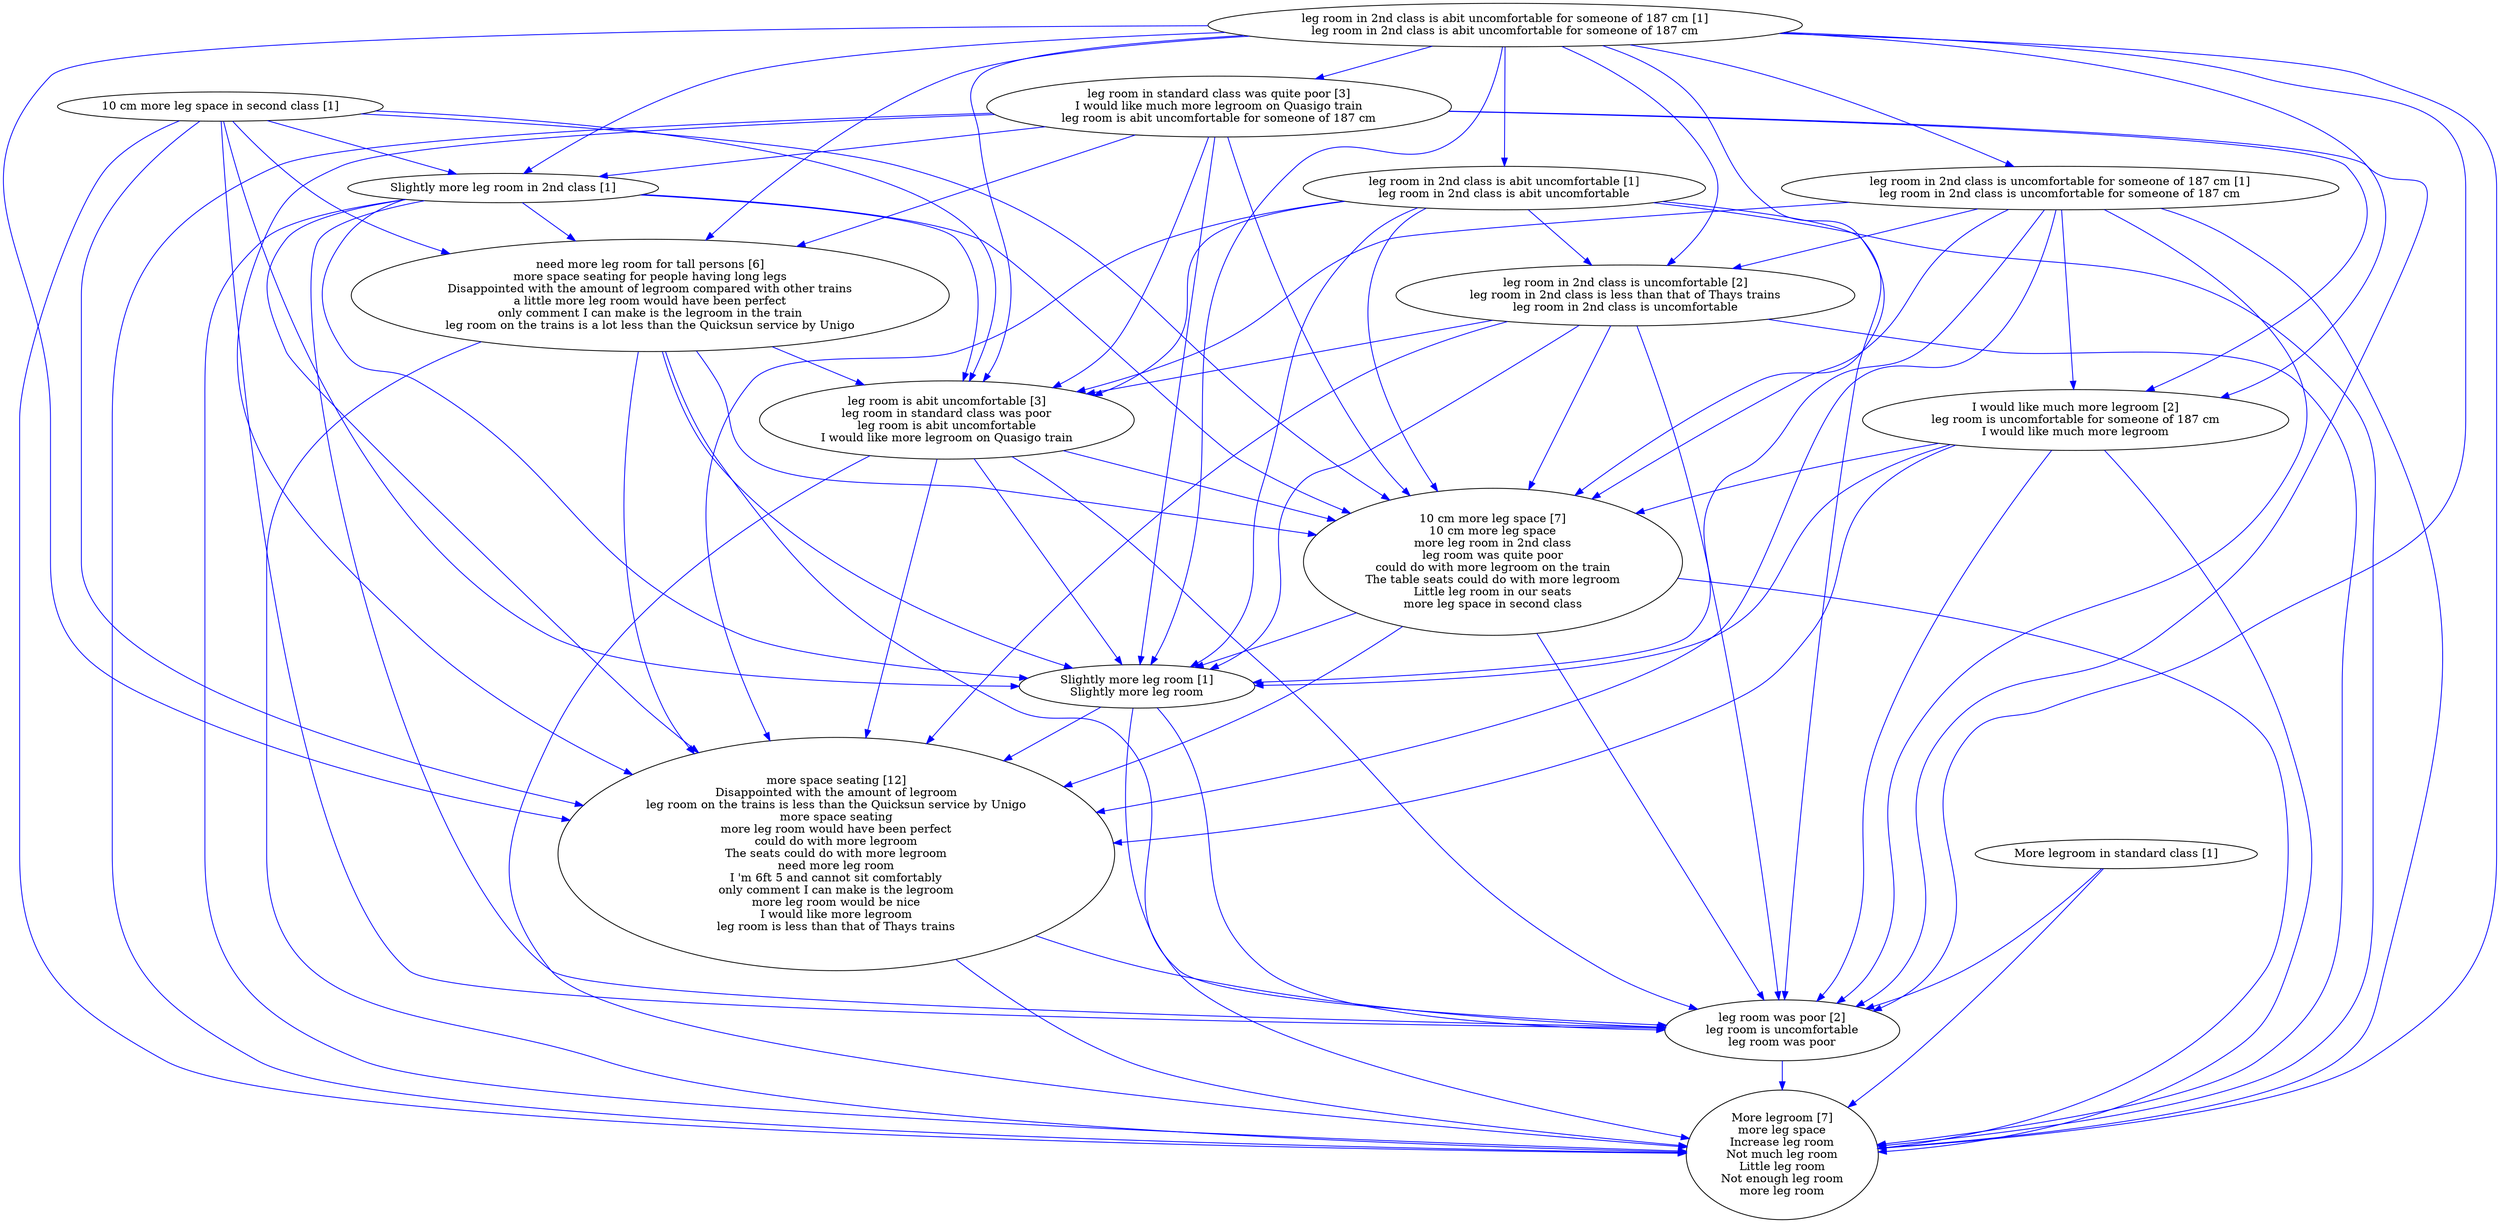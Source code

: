 digraph collapsedGraph {
"more space seating [12]\nDisappointed with the amount of legroom\nleg room on the trains is less than the Quicksun service by Unigo\nmore space seating\nmore leg room would have been perfect\ncould do with more legroom\nThe seats could do with more legroom\nneed more leg room\nI 'm 6ft 5 and cannot sit comfortably\nonly comment I can make is the legroom\nmore leg room would be nice\nI would like more legroom\nleg room is less than that of Thays trains""leg room in standard class was quite poor [3]\nI would like much more legroom on Quasigo train\nleg room is abit uncomfortable for someone of 187 cm""need more leg room for tall persons [6]\nmore space seating for people having long legs\nDisappointed with the amount of legroom compared with other trains\na little more leg room would have been perfect\nonly comment I can make is the legroom in the train\nleg room on the trains is a lot less than the Quicksun service by Unigo""leg room was poor [2]\nleg room is uncomfortable\nleg room was poor""More legroom [7]\nmore leg space\nIncrease leg room\nNot much leg room\nLittle leg room\nNot enough leg room\nmore leg room""I would like much more legroom [2]\nleg room is uncomfortable for someone of 187 cm\nI would like much more legroom""leg room is abit uncomfortable [3]\nleg room in standard class was poor\nleg room is abit uncomfortable\nI would like more legroom on Quasigo train""10 cm more leg space [7]\n10 cm more leg space\nmore leg room in 2nd class\nleg room was quite poor\ncould do with more legroom on the train\nThe table seats could do with more legroom\nLittle leg room in our seats\nmore leg space in second class""leg room in 2nd class is uncomfortable [2]\nleg room in 2nd class is less than that of Thays trains\nleg room in 2nd class is uncomfortable""10 cm more leg space in second class [1]""More legroom in standard class [1]""Slightly more leg room in 2nd class [1]""Slightly more leg room [1]\nSlightly more leg room""leg room in 2nd class is abit uncomfortable for someone of 187 cm [1]\nleg room in 2nd class is abit uncomfortable for someone of 187 cm""leg room in 2nd class is abit uncomfortable [1]\nleg room in 2nd class is abit uncomfortable""leg room in 2nd class is uncomfortable for someone of 187 cm [1]\nleg room in 2nd class is uncomfortable for someone of 187 cm""leg room is abit uncomfortable [3]\nleg room in standard class was poor\nleg room is abit uncomfortable\nI would like more legroom on Quasigo train" -> "more space seating [12]\nDisappointed with the amount of legroom\nleg room on the trains is less than the Quicksun service by Unigo\nmore space seating\nmore leg room would have been perfect\ncould do with more legroom\nThe seats could do with more legroom\nneed more leg room\nI 'm 6ft 5 and cannot sit comfortably\nonly comment I can make is the legroom\nmore leg room would be nice\nI would like more legroom\nleg room is less than that of Thays trains" [color=blue]
"leg room is abit uncomfortable [3]\nleg room in standard class was poor\nleg room is abit uncomfortable\nI would like more legroom on Quasigo train" -> "More legroom [7]\nmore leg space\nIncrease leg room\nNot much leg room\nLittle leg room\nNot enough leg room\nmore leg room" [color=blue]
"leg room in 2nd class is abit uncomfortable [1]\nleg room in 2nd class is abit uncomfortable" -> "leg room is abit uncomfortable [3]\nleg room in standard class was poor\nleg room is abit uncomfortable\nI would like more legroom on Quasigo train" [color=blue]
"leg room in 2nd class is abit uncomfortable [1]\nleg room in 2nd class is abit uncomfortable" -> "More legroom [7]\nmore leg space\nIncrease leg room\nNot much leg room\nLittle leg room\nNot enough leg room\nmore leg room" [color=blue]
"leg room in 2nd class is abit uncomfortable [1]\nleg room in 2nd class is abit uncomfortable" -> "10 cm more leg space [7]\n10 cm more leg space\nmore leg room in 2nd class\nleg room was quite poor\ncould do with more legroom on the train\nThe table seats could do with more legroom\nLittle leg room in our seats\nmore leg space in second class" [color=blue]
"leg room in 2nd class is abit uncomfortable [1]\nleg room in 2nd class is abit uncomfortable" -> "more space seating [12]\nDisappointed with the amount of legroom\nleg room on the trains is less than the Quicksun service by Unigo\nmore space seating\nmore leg room would have been perfect\ncould do with more legroom\nThe seats could do with more legroom\nneed more leg room\nI 'm 6ft 5 and cannot sit comfortably\nonly comment I can make is the legroom\nmore leg room would be nice\nI would like more legroom\nleg room is less than that of Thays trains" [color=blue]
"I would like much more legroom [2]\nleg room is uncomfortable for someone of 187 cm\nI would like much more legroom" -> "More legroom [7]\nmore leg space\nIncrease leg room\nNot much leg room\nLittle leg room\nNot enough leg room\nmore leg room" [color=blue]
"leg room in standard class was quite poor [3]\nI would like much more legroom on Quasigo train\nleg room is abit uncomfortable for someone of 187 cm" -> "Slightly more leg room [1]\nSlightly more leg room" [color=blue]
"need more leg room for tall persons [6]\nmore space seating for people having long legs\nDisappointed with the amount of legroom compared with other trains\na little more leg room would have been perfect\nonly comment I can make is the legroom in the train\nleg room on the trains is a lot less than the Quicksun service by Unigo" -> "More legroom [7]\nmore leg space\nIncrease leg room\nNot much leg room\nLittle leg room\nNot enough leg room\nmore leg room" [color=blue]
"I would like much more legroom [2]\nleg room is uncomfortable for someone of 187 cm\nI would like much more legroom" -> "10 cm more leg space [7]\n10 cm more leg space\nmore leg room in 2nd class\nleg room was quite poor\ncould do with more legroom on the train\nThe table seats could do with more legroom\nLittle leg room in our seats\nmore leg space in second class" [color=blue]
"I would like much more legroom [2]\nleg room is uncomfortable for someone of 187 cm\nI would like much more legroom" -> "more space seating [12]\nDisappointed with the amount of legroom\nleg room on the trains is less than the Quicksun service by Unigo\nmore space seating\nmore leg room would have been perfect\ncould do with more legroom\nThe seats could do with more legroom\nneed more leg room\nI 'm 6ft 5 and cannot sit comfortably\nonly comment I can make is the legroom\nmore leg room would be nice\nI would like more legroom\nleg room is less than that of Thays trains" [color=blue]
"leg room in standard class was quite poor [3]\nI would like much more legroom on Quasigo train\nleg room is abit uncomfortable for someone of 187 cm" -> "more space seating [12]\nDisappointed with the amount of legroom\nleg room on the trains is less than the Quicksun service by Unigo\nmore space seating\nmore leg room would have been perfect\ncould do with more legroom\nThe seats could do with more legroom\nneed more leg room\nI 'm 6ft 5 and cannot sit comfortably\nonly comment I can make is the legroom\nmore leg room would be nice\nI would like more legroom\nleg room is less than that of Thays trains" [color=blue]
"leg room in standard class was quite poor [3]\nI would like much more legroom on Quasigo train\nleg room is abit uncomfortable for someone of 187 cm" -> "leg room is abit uncomfortable [3]\nleg room in standard class was poor\nleg room is abit uncomfortable\nI would like more legroom on Quasigo train" [color=blue]
"leg room in standard class was quite poor [3]\nI would like much more legroom on Quasigo train\nleg room is abit uncomfortable for someone of 187 cm" -> "10 cm more leg space [7]\n10 cm more leg space\nmore leg room in 2nd class\nleg room was quite poor\ncould do with more legroom on the train\nThe table seats could do with more legroom\nLittle leg room in our seats\nmore leg space in second class" [color=blue]
"more space seating [12]\nDisappointed with the amount of legroom\nleg room on the trains is less than the Quicksun service by Unigo\nmore space seating\nmore leg room would have been perfect\ncould do with more legroom\nThe seats could do with more legroom\nneed more leg room\nI 'm 6ft 5 and cannot sit comfortably\nonly comment I can make is the legroom\nmore leg room would be nice\nI would like more legroom\nleg room is less than that of Thays trains" -> "More legroom [7]\nmore leg space\nIncrease leg room\nNot much leg room\nLittle leg room\nNot enough leg room\nmore leg room" [color=blue]
"10 cm more leg space [7]\n10 cm more leg space\nmore leg room in 2nd class\nleg room was quite poor\ncould do with more legroom on the train\nThe table seats could do with more legroom\nLittle leg room in our seats\nmore leg space in second class" -> "More legroom [7]\nmore leg space\nIncrease leg room\nNot much leg room\nLittle leg room\nNot enough leg room\nmore leg room" [color=blue]
"need more leg room for tall persons [6]\nmore space seating for people having long legs\nDisappointed with the amount of legroom compared with other trains\na little more leg room would have been perfect\nonly comment I can make is the legroom in the train\nleg room on the trains is a lot less than the Quicksun service by Unigo" -> "more space seating [12]\nDisappointed with the amount of legroom\nleg room on the trains is less than the Quicksun service by Unigo\nmore space seating\nmore leg room would have been perfect\ncould do with more legroom\nThe seats could do with more legroom\nneed more leg room\nI 'm 6ft 5 and cannot sit comfortably\nonly comment I can make is the legroom\nmore leg room would be nice\nI would like more legroom\nleg room is less than that of Thays trains" [color=blue]
"need more leg room for tall persons [6]\nmore space seating for people having long legs\nDisappointed with the amount of legroom compared with other trains\na little more leg room would have been perfect\nonly comment I can make is the legroom in the train\nleg room on the trains is a lot less than the Quicksun service by Unigo" -> "10 cm more leg space [7]\n10 cm more leg space\nmore leg room in 2nd class\nleg room was quite poor\ncould do with more legroom on the train\nThe table seats could do with more legroom\nLittle leg room in our seats\nmore leg space in second class" [color=blue]
"need more leg room for tall persons [6]\nmore space seating for people having long legs\nDisappointed with the amount of legroom compared with other trains\na little more leg room would have been perfect\nonly comment I can make is the legroom in the train\nleg room on the trains is a lot less than the Quicksun service by Unigo" -> "leg room was poor [2]\nleg room is uncomfortable\nleg room was poor" [color=blue]
"need more leg room for tall persons [6]\nmore space seating for people having long legs\nDisappointed with the amount of legroom compared with other trains\na little more leg room would have been perfect\nonly comment I can make is the legroom in the train\nleg room on the trains is a lot less than the Quicksun service by Unigo" -> "Slightly more leg room [1]\nSlightly more leg room" [color=blue]
"leg room in 2nd class is abit uncomfortable for someone of 187 cm [1]\nleg room in 2nd class is abit uncomfortable for someone of 187 cm" -> "10 cm more leg space [7]\n10 cm more leg space\nmore leg room in 2nd class\nleg room was quite poor\ncould do with more legroom on the train\nThe table seats could do with more legroom\nLittle leg room in our seats\nmore leg space in second class" [color=blue]
"leg room in 2nd class is abit uncomfortable for someone of 187 cm [1]\nleg room in 2nd class is abit uncomfortable for someone of 187 cm" -> "more space seating [12]\nDisappointed with the amount of legroom\nleg room on the trains is less than the Quicksun service by Unigo\nmore space seating\nmore leg room would have been perfect\ncould do with more legroom\nThe seats could do with more legroom\nneed more leg room\nI 'm 6ft 5 and cannot sit comfortably\nonly comment I can make is the legroom\nmore leg room would be nice\nI would like more legroom\nleg room is less than that of Thays trains" [color=blue]
"leg room in 2nd class is abit uncomfortable for someone of 187 cm [1]\nleg room in 2nd class is abit uncomfortable for someone of 187 cm" -> "Slightly more leg room [1]\nSlightly more leg room" [color=blue]
"leg room in 2nd class is abit uncomfortable for someone of 187 cm [1]\nleg room in 2nd class is abit uncomfortable for someone of 187 cm" -> "leg room was poor [2]\nleg room is uncomfortable\nleg room was poor" [color=blue]
"Slightly more leg room in 2nd class [1]" -> "10 cm more leg space [7]\n10 cm more leg space\nmore leg room in 2nd class\nleg room was quite poor\ncould do with more legroom on the train\nThe table seats could do with more legroom\nLittle leg room in our seats\nmore leg space in second class" [color=blue]
"Slightly more leg room in 2nd class [1]" -> "leg room is abit uncomfortable [3]\nleg room in standard class was poor\nleg room is abit uncomfortable\nI would like more legroom on Quasigo train" [color=blue]
"Slightly more leg room in 2nd class [1]" -> "more space seating [12]\nDisappointed with the amount of legroom\nleg room on the trains is less than the Quicksun service by Unigo\nmore space seating\nmore leg room would have been perfect\ncould do with more legroom\nThe seats could do with more legroom\nneed more leg room\nI 'm 6ft 5 and cannot sit comfortably\nonly comment I can make is the legroom\nmore leg room would be nice\nI would like more legroom\nleg room is less than that of Thays trains" [color=blue]
"10 cm more leg space [7]\n10 cm more leg space\nmore leg room in 2nd class\nleg room was quite poor\ncould do with more legroom on the train\nThe table seats could do with more legroom\nLittle leg room in our seats\nmore leg space in second class" -> "more space seating [12]\nDisappointed with the amount of legroom\nleg room on the trains is less than the Quicksun service by Unigo\nmore space seating\nmore leg room would have been perfect\ncould do with more legroom\nThe seats could do with more legroom\nneed more leg room\nI 'm 6ft 5 and cannot sit comfortably\nonly comment I can make is the legroom\nmore leg room would be nice\nI would like more legroom\nleg room is less than that of Thays trains" [color=blue]
"more space seating [12]\nDisappointed with the amount of legroom\nleg room on the trains is less than the Quicksun service by Unigo\nmore space seating\nmore leg room would have been perfect\ncould do with more legroom\nThe seats could do with more legroom\nneed more leg room\nI 'm 6ft 5 and cannot sit comfortably\nonly comment I can make is the legroom\nmore leg room would be nice\nI would like more legroom\nleg room is less than that of Thays trains" -> "leg room was poor [2]\nleg room is uncomfortable\nleg room was poor" [color=blue]
"need more leg room for tall persons [6]\nmore space seating for people having long legs\nDisappointed with the amount of legroom compared with other trains\na little more leg room would have been perfect\nonly comment I can make is the legroom in the train\nleg room on the trains is a lot less than the Quicksun service by Unigo" -> "leg room is abit uncomfortable [3]\nleg room in standard class was poor\nleg room is abit uncomfortable\nI would like more legroom on Quasigo train" [color=blue]
"Slightly more leg room in 2nd class [1]" -> "More legroom [7]\nmore leg space\nIncrease leg room\nNot much leg room\nLittle leg room\nNot enough leg room\nmore leg room" [color=blue]
"leg room is abit uncomfortable [3]\nleg room in standard class was poor\nleg room is abit uncomfortable\nI would like more legroom on Quasigo train" -> "10 cm more leg space [7]\n10 cm more leg space\nmore leg room in 2nd class\nleg room was quite poor\ncould do with more legroom on the train\nThe table seats could do with more legroom\nLittle leg room in our seats\nmore leg space in second class" [color=blue]
"10 cm more leg space [7]\n10 cm more leg space\nmore leg room in 2nd class\nleg room was quite poor\ncould do with more legroom on the train\nThe table seats could do with more legroom\nLittle leg room in our seats\nmore leg space in second class" -> "leg room was poor [2]\nleg room is uncomfortable\nleg room was poor" [color=blue]
"10 cm more leg space in second class [1]" -> "leg room was poor [2]\nleg room is uncomfortable\nleg room was poor" [color=blue]
"10 cm more leg space in second class [1]" -> "more space seating [12]\nDisappointed with the amount of legroom\nleg room on the trains is less than the Quicksun service by Unigo\nmore space seating\nmore leg room would have been perfect\ncould do with more legroom\nThe seats could do with more legroom\nneed more leg room\nI 'm 6ft 5 and cannot sit comfortably\nonly comment I can make is the legroom\nmore leg room would be nice\nI would like more legroom\nleg room is less than that of Thays trains" [color=blue]
"10 cm more leg space in second class [1]" -> "Slightly more leg room [1]\nSlightly more leg room" [color=blue]
"I would like much more legroom [2]\nleg room is uncomfortable for someone of 187 cm\nI would like much more legroom" -> "leg room was poor [2]\nleg room is uncomfortable\nleg room was poor" [color=blue]
"10 cm more leg space in second class [1]" -> "10 cm more leg space [7]\n10 cm more leg space\nmore leg room in 2nd class\nleg room was quite poor\ncould do with more legroom on the train\nThe table seats could do with more legroom\nLittle leg room in our seats\nmore leg space in second class" [color=blue]
"10 cm more leg space in second class [1]" -> "leg room is abit uncomfortable [3]\nleg room in standard class was poor\nleg room is abit uncomfortable\nI would like more legroom on Quasigo train" [color=blue]
"leg room is abit uncomfortable [3]\nleg room in standard class was poor\nleg room is abit uncomfortable\nI would like more legroom on Quasigo train" -> "leg room was poor [2]\nleg room is uncomfortable\nleg room was poor" [color=blue]
"leg room in 2nd class is uncomfortable [2]\nleg room in 2nd class is less than that of Thays trains\nleg room in 2nd class is uncomfortable" -> "More legroom [7]\nmore leg space\nIncrease leg room\nNot much leg room\nLittle leg room\nNot enough leg room\nmore leg room" [color=blue]
"leg room in 2nd class is uncomfortable [2]\nleg room in 2nd class is less than that of Thays trains\nleg room in 2nd class is uncomfortable" -> "more space seating [12]\nDisappointed with the amount of legroom\nleg room on the trains is less than the Quicksun service by Unigo\nmore space seating\nmore leg room would have been perfect\ncould do with more legroom\nThe seats could do with more legroom\nneed more leg room\nI 'm 6ft 5 and cannot sit comfortably\nonly comment I can make is the legroom\nmore leg room would be nice\nI would like more legroom\nleg room is less than that of Thays trains" [color=blue]
"leg room in 2nd class is uncomfortable for someone of 187 cm [1]\nleg room in 2nd class is uncomfortable for someone of 187 cm" -> "more space seating [12]\nDisappointed with the amount of legroom\nleg room on the trains is less than the Quicksun service by Unigo\nmore space seating\nmore leg room would have been perfect\ncould do with more legroom\nThe seats could do with more legroom\nneed more leg room\nI 'm 6ft 5 and cannot sit comfortably\nonly comment I can make is the legroom\nmore leg room would be nice\nI would like more legroom\nleg room is less than that of Thays trains" [color=blue]
"leg room in 2nd class is uncomfortable for someone of 187 cm [1]\nleg room in 2nd class is uncomfortable for someone of 187 cm" -> "Slightly more leg room [1]\nSlightly more leg room" [color=blue]
"leg room in 2nd class is uncomfortable for someone of 187 cm [1]\nleg room in 2nd class is uncomfortable for someone of 187 cm" -> "leg room was poor [2]\nleg room is uncomfortable\nleg room was poor" [color=blue]
"leg room in 2nd class is uncomfortable for someone of 187 cm [1]\nleg room in 2nd class is uncomfortable for someone of 187 cm" -> "10 cm more leg space [7]\n10 cm more leg space\nmore leg room in 2nd class\nleg room was quite poor\ncould do with more legroom on the train\nThe table seats could do with more legroom\nLittle leg room in our seats\nmore leg space in second class" [color=blue]
"Slightly more leg room [1]\nSlightly more leg room" -> "more space seating [12]\nDisappointed with the amount of legroom\nleg room on the trains is less than the Quicksun service by Unigo\nmore space seating\nmore leg room would have been perfect\ncould do with more legroom\nThe seats could do with more legroom\nneed more leg room\nI 'm 6ft 5 and cannot sit comfortably\nonly comment I can make is the legroom\nmore leg room would be nice\nI would like more legroom\nleg room is less than that of Thays trains" [color=blue]
"Slightly more leg room [1]\nSlightly more leg room" -> "leg room was poor [2]\nleg room is uncomfortable\nleg room was poor" [color=blue]
"leg room in standard class was quite poor [3]\nI would like much more legroom on Quasigo train\nleg room is abit uncomfortable for someone of 187 cm" -> "need more leg room for tall persons [6]\nmore space seating for people having long legs\nDisappointed with the amount of legroom compared with other trains\na little more leg room would have been perfect\nonly comment I can make is the legroom in the train\nleg room on the trains is a lot less than the Quicksun service by Unigo" [color=blue]
"More legroom in standard class [1]" -> "More legroom [7]\nmore leg space\nIncrease leg room\nNot much leg room\nLittle leg room\nNot enough leg room\nmore leg room" [color=blue]
"More legroom in standard class [1]" -> "leg room was poor [2]\nleg room is uncomfortable\nleg room was poor" [color=blue]
"leg room in 2nd class is uncomfortable for someone of 187 cm [1]\nleg room in 2nd class is uncomfortable for someone of 187 cm" -> "More legroom [7]\nmore leg space\nIncrease leg room\nNot much leg room\nLittle leg room\nNot enough leg room\nmore leg room" [color=blue]
"leg room in standard class was quite poor [3]\nI would like much more legroom on Quasigo train\nleg room is abit uncomfortable for someone of 187 cm" -> "More legroom [7]\nmore leg space\nIncrease leg room\nNot much leg room\nLittle leg room\nNot enough leg room\nmore leg room" [color=blue]
"Slightly more leg room [1]\nSlightly more leg room" -> "More legroom [7]\nmore leg space\nIncrease leg room\nNot much leg room\nLittle leg room\nNot enough leg room\nmore leg room" [color=blue]
"leg room in standard class was quite poor [3]\nI would like much more legroom on Quasigo train\nleg room is abit uncomfortable for someone of 187 cm" -> "leg room was poor [2]\nleg room is uncomfortable\nleg room was poor" [color=blue]
"leg room in 2nd class is uncomfortable [2]\nleg room in 2nd class is less than that of Thays trains\nleg room in 2nd class is uncomfortable" -> "leg room is abit uncomfortable [3]\nleg room in standard class was poor\nleg room is abit uncomfortable\nI would like more legroom on Quasigo train" [color=blue]
"leg room in 2nd class is abit uncomfortable [1]\nleg room in 2nd class is abit uncomfortable" -> "Slightly more leg room [1]\nSlightly more leg room" [color=blue]
"leg room in 2nd class is abit uncomfortable [1]\nleg room in 2nd class is abit uncomfortable" -> "leg room was poor [2]\nleg room is uncomfortable\nleg room was poor" [color=blue]
"leg room was poor [2]\nleg room is uncomfortable\nleg room was poor" -> "More legroom [7]\nmore leg space\nIncrease leg room\nNot much leg room\nLittle leg room\nNot enough leg room\nmore leg room" [color=blue]
"leg room in 2nd class is uncomfortable for someone of 187 cm [1]\nleg room in 2nd class is uncomfortable for someone of 187 cm" -> "I would like much more legroom [2]\nleg room is uncomfortable for someone of 187 cm\nI would like much more legroom" [color=blue]
"10 cm more leg space in second class [1]" -> "need more leg room for tall persons [6]\nmore space seating for people having long legs\nDisappointed with the amount of legroom compared with other trains\na little more leg room would have been perfect\nonly comment I can make is the legroom in the train\nleg room on the trains is a lot less than the Quicksun service by Unigo" [color=blue]
"10 cm more leg space in second class [1]" -> "More legroom [7]\nmore leg space\nIncrease leg room\nNot much leg room\nLittle leg room\nNot enough leg room\nmore leg room" [color=blue]
"leg room in 2nd class is uncomfortable [2]\nleg room in 2nd class is less than that of Thays trains\nleg room in 2nd class is uncomfortable" -> "leg room was poor [2]\nleg room is uncomfortable\nleg room was poor" [color=blue]
"10 cm more leg space in second class [1]" -> "Slightly more leg room in 2nd class [1]" [color=blue]
"leg room is abit uncomfortable [3]\nleg room in standard class was poor\nleg room is abit uncomfortable\nI would like more legroom on Quasigo train" -> "Slightly more leg room [1]\nSlightly more leg room" [color=blue]
"Slightly more leg room in 2nd class [1]" -> "need more leg room for tall persons [6]\nmore space seating for people having long legs\nDisappointed with the amount of legroom compared with other trains\na little more leg room would have been perfect\nonly comment I can make is the legroom in the train\nleg room on the trains is a lot less than the Quicksun service by Unigo" [color=blue]
"Slightly more leg room in 2nd class [1]" -> "leg room was poor [2]\nleg room is uncomfortable\nleg room was poor" [color=blue]
"I would like much more legroom [2]\nleg room is uncomfortable for someone of 187 cm\nI would like much more legroom" -> "Slightly more leg room [1]\nSlightly more leg room" [color=blue]
"leg room in 2nd class is abit uncomfortable for someone of 187 cm [1]\nleg room in 2nd class is abit uncomfortable for someone of 187 cm" -> "More legroom [7]\nmore leg space\nIncrease leg room\nNot much leg room\nLittle leg room\nNot enough leg room\nmore leg room" [color=blue]
"leg room in standard class was quite poor [3]\nI would like much more legroom on Quasigo train\nleg room is abit uncomfortable for someone of 187 cm" -> "Slightly more leg room in 2nd class [1]" [color=blue]
"leg room in 2nd class is abit uncomfortable [1]\nleg room in 2nd class is abit uncomfortable" -> "leg room in 2nd class is uncomfortable [2]\nleg room in 2nd class is less than that of Thays trains\nleg room in 2nd class is uncomfortable" [color=blue]
"leg room in 2nd class is uncomfortable [2]\nleg room in 2nd class is less than that of Thays trains\nleg room in 2nd class is uncomfortable" -> "10 cm more leg space [7]\n10 cm more leg space\nmore leg room in 2nd class\nleg room was quite poor\ncould do with more legroom on the train\nThe table seats could do with more legroom\nLittle leg room in our seats\nmore leg space in second class" [color=blue]
"leg room in 2nd class is uncomfortable [2]\nleg room in 2nd class is less than that of Thays trains\nleg room in 2nd class is uncomfortable" -> "Slightly more leg room [1]\nSlightly more leg room" [color=blue]
"leg room in 2nd class is abit uncomfortable for someone of 187 cm [1]\nleg room in 2nd class is abit uncomfortable for someone of 187 cm" -> "leg room is abit uncomfortable [3]\nleg room in standard class was poor\nleg room is abit uncomfortable\nI would like more legroom on Quasigo train" [color=blue]
"leg room in 2nd class is abit uncomfortable for someone of 187 cm [1]\nleg room in 2nd class is abit uncomfortable for someone of 187 cm" -> "leg room in 2nd class is uncomfortable [2]\nleg room in 2nd class is less than that of Thays trains\nleg room in 2nd class is uncomfortable" [color=blue]
"Slightly more leg room in 2nd class [1]" -> "Slightly more leg room [1]\nSlightly more leg room" [color=blue]
"leg room in 2nd class is abit uncomfortable for someone of 187 cm [1]\nleg room in 2nd class is abit uncomfortable for someone of 187 cm" -> "leg room in 2nd class is abit uncomfortable [1]\nleg room in 2nd class is abit uncomfortable" [color=blue]
"leg room in 2nd class is abit uncomfortable for someone of 187 cm [1]\nleg room in 2nd class is abit uncomfortable for someone of 187 cm" -> "leg room in 2nd class is uncomfortable for someone of 187 cm [1]\nleg room in 2nd class is uncomfortable for someone of 187 cm" [color=blue]
"leg room in standard class was quite poor [3]\nI would like much more legroom on Quasigo train\nleg room is abit uncomfortable for someone of 187 cm" -> "I would like much more legroom [2]\nleg room is uncomfortable for someone of 187 cm\nI would like much more legroom" [color=blue]
"10 cm more leg space [7]\n10 cm more leg space\nmore leg room in 2nd class\nleg room was quite poor\ncould do with more legroom on the train\nThe table seats could do with more legroom\nLittle leg room in our seats\nmore leg space in second class" -> "Slightly more leg room [1]\nSlightly more leg room" [color=blue]
"leg room in 2nd class is abit uncomfortable for someone of 187 cm [1]\nleg room in 2nd class is abit uncomfortable for someone of 187 cm" -> "Slightly more leg room in 2nd class [1]" [color=blue]
"leg room in 2nd class is abit uncomfortable for someone of 187 cm [1]\nleg room in 2nd class is abit uncomfortable for someone of 187 cm" -> "need more leg room for tall persons [6]\nmore space seating for people having long legs\nDisappointed with the amount of legroom compared with other trains\na little more leg room would have been perfect\nonly comment I can make is the legroom in the train\nleg room on the trains is a lot less than the Quicksun service by Unigo" [color=blue]
"leg room in 2nd class is abit uncomfortable for someone of 187 cm [1]\nleg room in 2nd class is abit uncomfortable for someone of 187 cm" -> "I would like much more legroom [2]\nleg room is uncomfortable for someone of 187 cm\nI would like much more legroom" [color=blue]
"leg room in 2nd class is abit uncomfortable for someone of 187 cm [1]\nleg room in 2nd class is abit uncomfortable for someone of 187 cm" -> "leg room in standard class was quite poor [3]\nI would like much more legroom on Quasigo train\nleg room is abit uncomfortable for someone of 187 cm" [color=blue]
"leg room in 2nd class is uncomfortable for someone of 187 cm [1]\nleg room in 2nd class is uncomfortable for someone of 187 cm" -> "leg room in 2nd class is uncomfortable [2]\nleg room in 2nd class is less than that of Thays trains\nleg room in 2nd class is uncomfortable" [color=blue]
"leg room in 2nd class is uncomfortable for someone of 187 cm [1]\nleg room in 2nd class is uncomfortable for someone of 187 cm" -> "leg room is abit uncomfortable [3]\nleg room in standard class was poor\nleg room is abit uncomfortable\nI would like more legroom on Quasigo train" [color=blue]
}